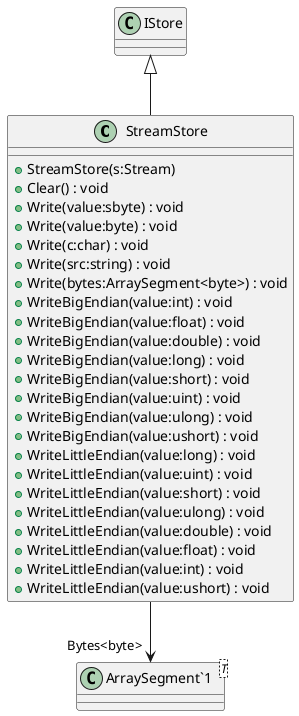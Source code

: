 @startuml
class StreamStore {
    + StreamStore(s:Stream)
    + Clear() : void
    + Write(value:sbyte) : void
    + Write(value:byte) : void
    + Write(c:char) : void
    + Write(src:string) : void
    + Write(bytes:ArraySegment<byte>) : void
    + WriteBigEndian(value:int) : void
    + WriteBigEndian(value:float) : void
    + WriteBigEndian(value:double) : void
    + WriteBigEndian(value:long) : void
    + WriteBigEndian(value:short) : void
    + WriteBigEndian(value:uint) : void
    + WriteBigEndian(value:ulong) : void
    + WriteBigEndian(value:ushort) : void
    + WriteLittleEndian(value:long) : void
    + WriteLittleEndian(value:uint) : void
    + WriteLittleEndian(value:short) : void
    + WriteLittleEndian(value:ulong) : void
    + WriteLittleEndian(value:double) : void
    + WriteLittleEndian(value:float) : void
    + WriteLittleEndian(value:int) : void
    + WriteLittleEndian(value:ushort) : void
}
class "ArraySegment`1"<T> {
}
IStore <|-- StreamStore
StreamStore --> "Bytes<byte>" "ArraySegment`1"
@enduml
